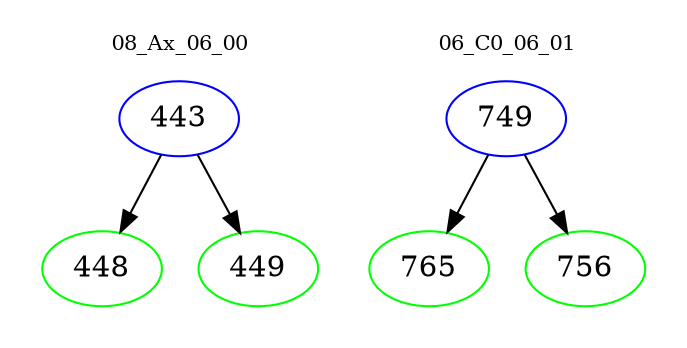 digraph{
subgraph cluster_0 {
color = white
label = "08_Ax_06_00";
fontsize=10;
T0_443 [label="443", color="blue"]
T0_443 -> T0_448 [color="black"]
T0_448 [label="448", color="green"]
T0_443 -> T0_449 [color="black"]
T0_449 [label="449", color="green"]
}
subgraph cluster_1 {
color = white
label = "06_C0_06_01";
fontsize=10;
T1_749 [label="749", color="blue"]
T1_749 -> T1_765 [color="black"]
T1_765 [label="765", color="green"]
T1_749 -> T1_756 [color="black"]
T1_756 [label="756", color="green"]
}
}
